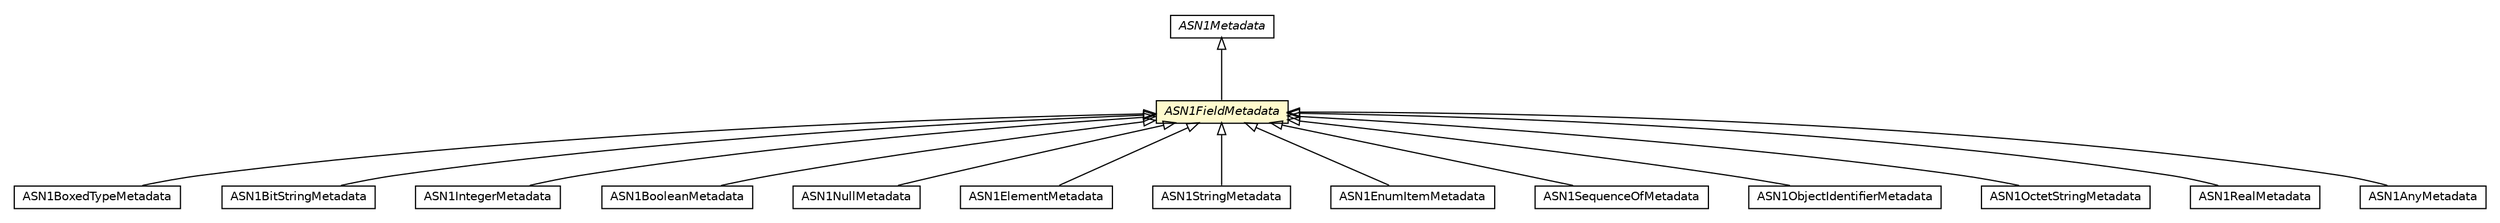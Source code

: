 #!/usr/local/bin/dot
#
# Class diagram 
# Generated by UMLGraph version R5_6-24-gf6e263 (http://www.umlgraph.org/)
#

digraph G {
	edge [fontname="Helvetica",fontsize=10,labelfontname="Helvetica",labelfontsize=10];
	node [fontname="Helvetica",fontsize=10,shape=plaintext];
	nodesep=0.25;
	ranksep=0.5;
	// org.universAAL.lddi.lib.ieeex73std.org.bn.metadata.ASN1BoxedTypeMetadata
	c1601056 [label=<<table title="org.universAAL.lddi.lib.ieeex73std.org.bn.metadata.ASN1BoxedTypeMetadata" border="0" cellborder="1" cellspacing="0" cellpadding="2" port="p" href="./ASN1BoxedTypeMetadata.html">
		<tr><td><table border="0" cellspacing="0" cellpadding="1">
<tr><td align="center" balign="center"> ASN1BoxedTypeMetadata </td></tr>
		</table></td></tr>
		</table>>, URL="./ASN1BoxedTypeMetadata.html", fontname="Helvetica", fontcolor="black", fontsize=10.0];
	// org.universAAL.lddi.lib.ieeex73std.org.bn.metadata.ASN1BitStringMetadata
	c1601058 [label=<<table title="org.universAAL.lddi.lib.ieeex73std.org.bn.metadata.ASN1BitStringMetadata" border="0" cellborder="1" cellspacing="0" cellpadding="2" port="p" href="./ASN1BitStringMetadata.html">
		<tr><td><table border="0" cellspacing="0" cellpadding="1">
<tr><td align="center" balign="center"> ASN1BitStringMetadata </td></tr>
		</table></td></tr>
		</table>>, URL="./ASN1BitStringMetadata.html", fontname="Helvetica", fontcolor="black", fontsize=10.0];
	// org.universAAL.lddi.lib.ieeex73std.org.bn.metadata.ASN1IntegerMetadata
	c1601059 [label=<<table title="org.universAAL.lddi.lib.ieeex73std.org.bn.metadata.ASN1IntegerMetadata" border="0" cellborder="1" cellspacing="0" cellpadding="2" port="p" href="./ASN1IntegerMetadata.html">
		<tr><td><table border="0" cellspacing="0" cellpadding="1">
<tr><td align="center" balign="center"> ASN1IntegerMetadata </td></tr>
		</table></td></tr>
		</table>>, URL="./ASN1IntegerMetadata.html", fontname="Helvetica", fontcolor="black", fontsize=10.0];
	// org.universAAL.lddi.lib.ieeex73std.org.bn.metadata.ASN1BooleanMetadata
	c1601061 [label=<<table title="org.universAAL.lddi.lib.ieeex73std.org.bn.metadata.ASN1BooleanMetadata" border="0" cellborder="1" cellspacing="0" cellpadding="2" port="p" href="./ASN1BooleanMetadata.html">
		<tr><td><table border="0" cellspacing="0" cellpadding="1">
<tr><td align="center" balign="center"> ASN1BooleanMetadata </td></tr>
		</table></td></tr>
		</table>>, URL="./ASN1BooleanMetadata.html", fontname="Helvetica", fontcolor="black", fontsize=10.0];
	// org.universAAL.lddi.lib.ieeex73std.org.bn.metadata.ASN1Metadata
	c1601063 [label=<<table title="org.universAAL.lddi.lib.ieeex73std.org.bn.metadata.ASN1Metadata" border="0" cellborder="1" cellspacing="0" cellpadding="2" port="p" href="./ASN1Metadata.html">
		<tr><td><table border="0" cellspacing="0" cellpadding="1">
<tr><td align="center" balign="center"><font face="Helvetica-Oblique"> ASN1Metadata </font></td></tr>
		</table></td></tr>
		</table>>, URL="./ASN1Metadata.html", fontname="Helvetica", fontcolor="black", fontsize=10.0];
	// org.universAAL.lddi.lib.ieeex73std.org.bn.metadata.ASN1FieldMetadata
	c1601065 [label=<<table title="org.universAAL.lddi.lib.ieeex73std.org.bn.metadata.ASN1FieldMetadata" border="0" cellborder="1" cellspacing="0" cellpadding="2" port="p" bgcolor="lemonChiffon" href="./ASN1FieldMetadata.html">
		<tr><td><table border="0" cellspacing="0" cellpadding="1">
<tr><td align="center" balign="center"><font face="Helvetica-Oblique"> ASN1FieldMetadata </font></td></tr>
		</table></td></tr>
		</table>>, URL="./ASN1FieldMetadata.html", fontname="Helvetica", fontcolor="black", fontsize=10.0];
	// org.universAAL.lddi.lib.ieeex73std.org.bn.metadata.ASN1NullMetadata
	c1601066 [label=<<table title="org.universAAL.lddi.lib.ieeex73std.org.bn.metadata.ASN1NullMetadata" border="0" cellborder="1" cellspacing="0" cellpadding="2" port="p" href="./ASN1NullMetadata.html">
		<tr><td><table border="0" cellspacing="0" cellpadding="1">
<tr><td align="center" balign="center"> ASN1NullMetadata </td></tr>
		</table></td></tr>
		</table>>, URL="./ASN1NullMetadata.html", fontname="Helvetica", fontcolor="black", fontsize=10.0];
	// org.universAAL.lddi.lib.ieeex73std.org.bn.metadata.ASN1ElementMetadata
	c1601067 [label=<<table title="org.universAAL.lddi.lib.ieeex73std.org.bn.metadata.ASN1ElementMetadata" border="0" cellborder="1" cellspacing="0" cellpadding="2" port="p" href="./ASN1ElementMetadata.html">
		<tr><td><table border="0" cellspacing="0" cellpadding="1">
<tr><td align="center" balign="center"> ASN1ElementMetadata </td></tr>
		</table></td></tr>
		</table>>, URL="./ASN1ElementMetadata.html", fontname="Helvetica", fontcolor="black", fontsize=10.0];
	// org.universAAL.lddi.lib.ieeex73std.org.bn.metadata.ASN1StringMetadata
	c1601068 [label=<<table title="org.universAAL.lddi.lib.ieeex73std.org.bn.metadata.ASN1StringMetadata" border="0" cellborder="1" cellspacing="0" cellpadding="2" port="p" href="./ASN1StringMetadata.html">
		<tr><td><table border="0" cellspacing="0" cellpadding="1">
<tr><td align="center" balign="center"> ASN1StringMetadata </td></tr>
		</table></td></tr>
		</table>>, URL="./ASN1StringMetadata.html", fontname="Helvetica", fontcolor="black", fontsize=10.0];
	// org.universAAL.lddi.lib.ieeex73std.org.bn.metadata.ASN1EnumItemMetadata
	c1601069 [label=<<table title="org.universAAL.lddi.lib.ieeex73std.org.bn.metadata.ASN1EnumItemMetadata" border="0" cellborder="1" cellspacing="0" cellpadding="2" port="p" href="./ASN1EnumItemMetadata.html">
		<tr><td><table border="0" cellspacing="0" cellpadding="1">
<tr><td align="center" balign="center"> ASN1EnumItemMetadata </td></tr>
		</table></td></tr>
		</table>>, URL="./ASN1EnumItemMetadata.html", fontname="Helvetica", fontcolor="black", fontsize=10.0];
	// org.universAAL.lddi.lib.ieeex73std.org.bn.metadata.ASN1SequenceOfMetadata
	c1601070 [label=<<table title="org.universAAL.lddi.lib.ieeex73std.org.bn.metadata.ASN1SequenceOfMetadata" border="0" cellborder="1" cellspacing="0" cellpadding="2" port="p" href="./ASN1SequenceOfMetadata.html">
		<tr><td><table border="0" cellspacing="0" cellpadding="1">
<tr><td align="center" balign="center"> ASN1SequenceOfMetadata </td></tr>
		</table></td></tr>
		</table>>, URL="./ASN1SequenceOfMetadata.html", fontname="Helvetica", fontcolor="black", fontsize=10.0];
	// org.universAAL.lddi.lib.ieeex73std.org.bn.metadata.ASN1ObjectIdentifierMetadata
	c1601071 [label=<<table title="org.universAAL.lddi.lib.ieeex73std.org.bn.metadata.ASN1ObjectIdentifierMetadata" border="0" cellborder="1" cellspacing="0" cellpadding="2" port="p" href="./ASN1ObjectIdentifierMetadata.html">
		<tr><td><table border="0" cellspacing="0" cellpadding="1">
<tr><td align="center" balign="center"> ASN1ObjectIdentifierMetadata </td></tr>
		</table></td></tr>
		</table>>, URL="./ASN1ObjectIdentifierMetadata.html", fontname="Helvetica", fontcolor="black", fontsize=10.0];
	// org.universAAL.lddi.lib.ieeex73std.org.bn.metadata.ASN1OctetStringMetadata
	c1601072 [label=<<table title="org.universAAL.lddi.lib.ieeex73std.org.bn.metadata.ASN1OctetStringMetadata" border="0" cellborder="1" cellspacing="0" cellpadding="2" port="p" href="./ASN1OctetStringMetadata.html">
		<tr><td><table border="0" cellspacing="0" cellpadding="1">
<tr><td align="center" balign="center"> ASN1OctetStringMetadata </td></tr>
		</table></td></tr>
		</table>>, URL="./ASN1OctetStringMetadata.html", fontname="Helvetica", fontcolor="black", fontsize=10.0];
	// org.universAAL.lddi.lib.ieeex73std.org.bn.metadata.ASN1RealMetadata
	c1601073 [label=<<table title="org.universAAL.lddi.lib.ieeex73std.org.bn.metadata.ASN1RealMetadata" border="0" cellborder="1" cellspacing="0" cellpadding="2" port="p" href="./ASN1RealMetadata.html">
		<tr><td><table border="0" cellspacing="0" cellpadding="1">
<tr><td align="center" balign="center"> ASN1RealMetadata </td></tr>
		</table></td></tr>
		</table>>, URL="./ASN1RealMetadata.html", fontname="Helvetica", fontcolor="black", fontsize=10.0];
	// org.universAAL.lddi.lib.ieeex73std.org.bn.metadata.ASN1AnyMetadata
	c1601074 [label=<<table title="org.universAAL.lddi.lib.ieeex73std.org.bn.metadata.ASN1AnyMetadata" border="0" cellborder="1" cellspacing="0" cellpadding="2" port="p" href="./ASN1AnyMetadata.html">
		<tr><td><table border="0" cellspacing="0" cellpadding="1">
<tr><td align="center" balign="center"> ASN1AnyMetadata </td></tr>
		</table></td></tr>
		</table>>, URL="./ASN1AnyMetadata.html", fontname="Helvetica", fontcolor="black", fontsize=10.0];
	//org.universAAL.lddi.lib.ieeex73std.org.bn.metadata.ASN1BoxedTypeMetadata extends org.universAAL.lddi.lib.ieeex73std.org.bn.metadata.ASN1FieldMetadata
	c1601065:p -> c1601056:p [dir=back,arrowtail=empty];
	//org.universAAL.lddi.lib.ieeex73std.org.bn.metadata.ASN1BitStringMetadata extends org.universAAL.lddi.lib.ieeex73std.org.bn.metadata.ASN1FieldMetadata
	c1601065:p -> c1601058:p [dir=back,arrowtail=empty];
	//org.universAAL.lddi.lib.ieeex73std.org.bn.metadata.ASN1IntegerMetadata extends org.universAAL.lddi.lib.ieeex73std.org.bn.metadata.ASN1FieldMetadata
	c1601065:p -> c1601059:p [dir=back,arrowtail=empty];
	//org.universAAL.lddi.lib.ieeex73std.org.bn.metadata.ASN1BooleanMetadata extends org.universAAL.lddi.lib.ieeex73std.org.bn.metadata.ASN1FieldMetadata
	c1601065:p -> c1601061:p [dir=back,arrowtail=empty];
	//org.universAAL.lddi.lib.ieeex73std.org.bn.metadata.ASN1FieldMetadata extends org.universAAL.lddi.lib.ieeex73std.org.bn.metadata.ASN1Metadata
	c1601063:p -> c1601065:p [dir=back,arrowtail=empty];
	//org.universAAL.lddi.lib.ieeex73std.org.bn.metadata.ASN1NullMetadata extends org.universAAL.lddi.lib.ieeex73std.org.bn.metadata.ASN1FieldMetadata
	c1601065:p -> c1601066:p [dir=back,arrowtail=empty];
	//org.universAAL.lddi.lib.ieeex73std.org.bn.metadata.ASN1ElementMetadata extends org.universAAL.lddi.lib.ieeex73std.org.bn.metadata.ASN1FieldMetadata
	c1601065:p -> c1601067:p [dir=back,arrowtail=empty];
	//org.universAAL.lddi.lib.ieeex73std.org.bn.metadata.ASN1StringMetadata extends org.universAAL.lddi.lib.ieeex73std.org.bn.metadata.ASN1FieldMetadata
	c1601065:p -> c1601068:p [dir=back,arrowtail=empty];
	//org.universAAL.lddi.lib.ieeex73std.org.bn.metadata.ASN1EnumItemMetadata extends org.universAAL.lddi.lib.ieeex73std.org.bn.metadata.ASN1FieldMetadata
	c1601065:p -> c1601069:p [dir=back,arrowtail=empty];
	//org.universAAL.lddi.lib.ieeex73std.org.bn.metadata.ASN1SequenceOfMetadata extends org.universAAL.lddi.lib.ieeex73std.org.bn.metadata.ASN1FieldMetadata
	c1601065:p -> c1601070:p [dir=back,arrowtail=empty];
	//org.universAAL.lddi.lib.ieeex73std.org.bn.metadata.ASN1ObjectIdentifierMetadata extends org.universAAL.lddi.lib.ieeex73std.org.bn.metadata.ASN1FieldMetadata
	c1601065:p -> c1601071:p [dir=back,arrowtail=empty];
	//org.universAAL.lddi.lib.ieeex73std.org.bn.metadata.ASN1OctetStringMetadata extends org.universAAL.lddi.lib.ieeex73std.org.bn.metadata.ASN1FieldMetadata
	c1601065:p -> c1601072:p [dir=back,arrowtail=empty];
	//org.universAAL.lddi.lib.ieeex73std.org.bn.metadata.ASN1RealMetadata extends org.universAAL.lddi.lib.ieeex73std.org.bn.metadata.ASN1FieldMetadata
	c1601065:p -> c1601073:p [dir=back,arrowtail=empty];
	//org.universAAL.lddi.lib.ieeex73std.org.bn.metadata.ASN1AnyMetadata extends org.universAAL.lddi.lib.ieeex73std.org.bn.metadata.ASN1FieldMetadata
	c1601065:p -> c1601074:p [dir=back,arrowtail=empty];
}

